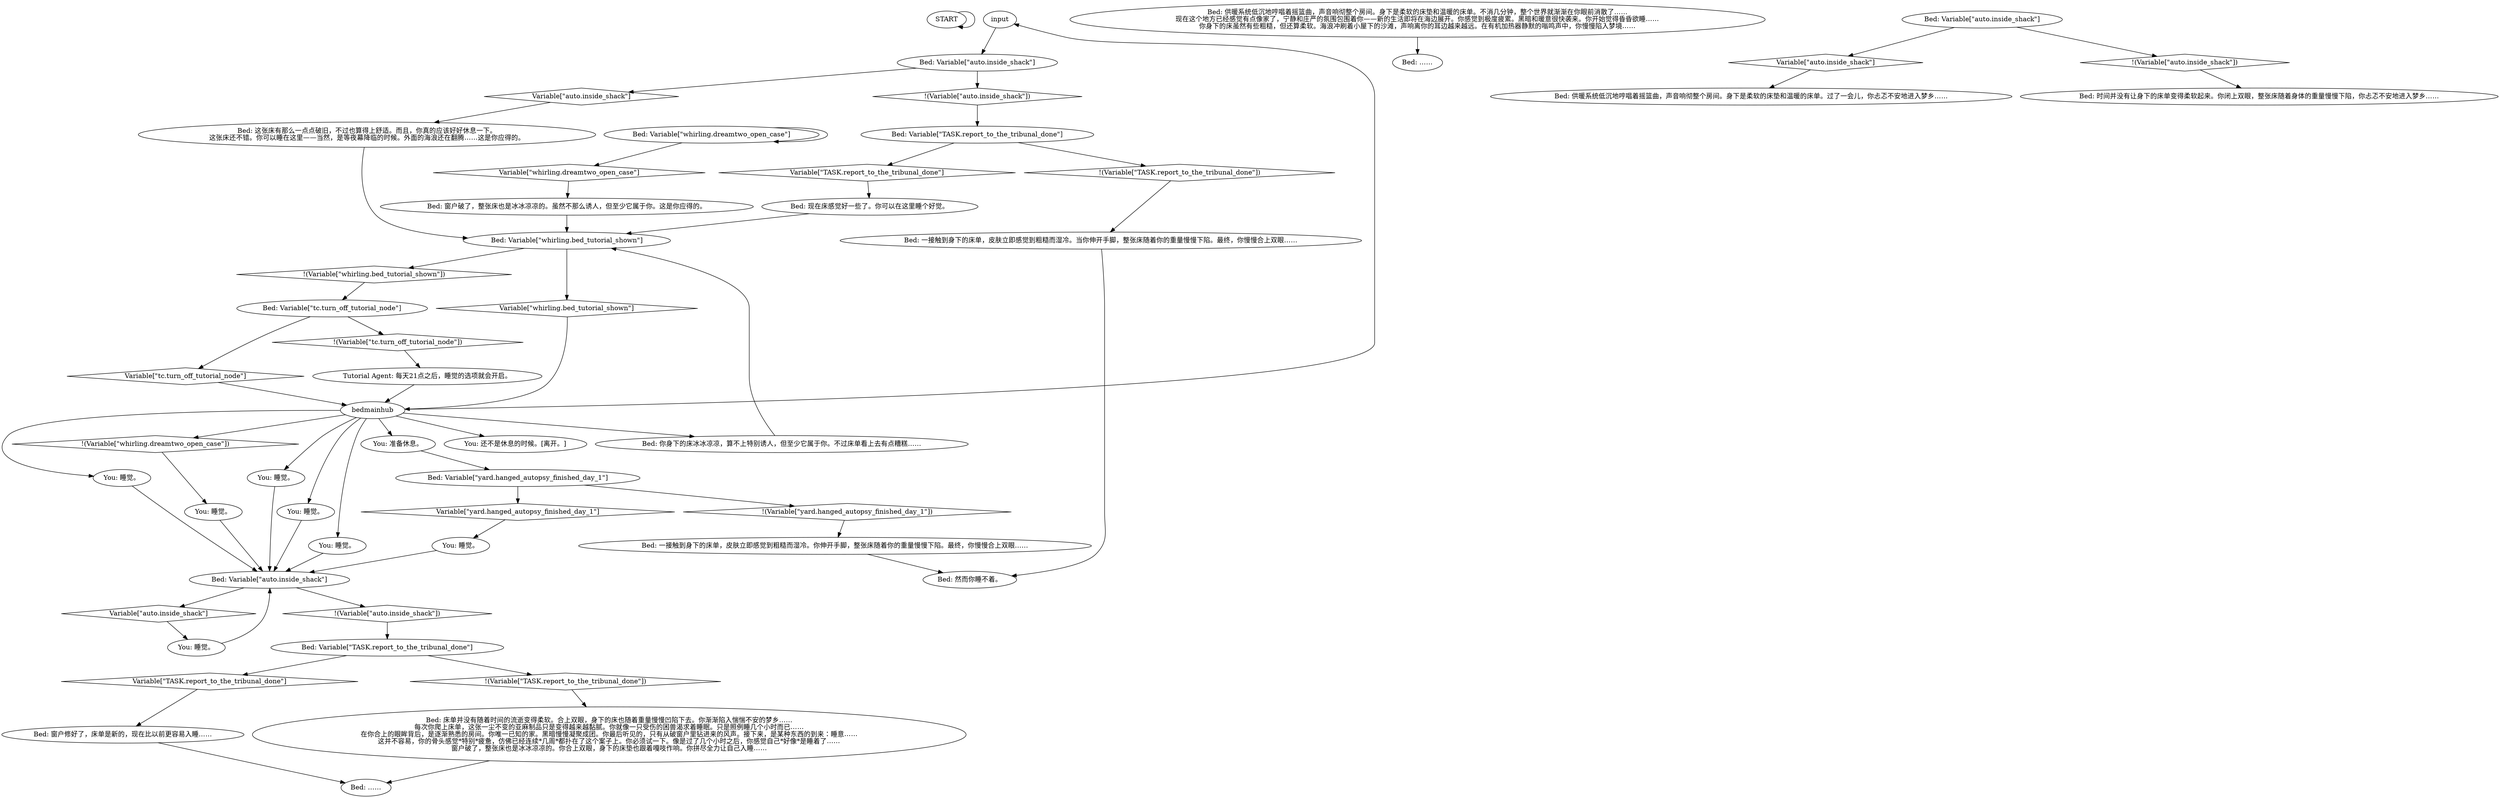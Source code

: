 # DAYCHANGE / TEQUILA BED
# The dialogue between You and your bed. You can sleep, not sleep, read your ledger.
# ==================================================
digraph G {
	  0 [label="START"];
	  1 [label="input"];
	  2 [label="You: 睡觉。"];
	  3 [label="Bed: 一接触到身下的床单，皮肤立即感觉到粗糙而湿冷。当你伸开手脚，整张床随着你的重量慢慢下陷。最终，你慢慢合上双眼……"];
	  4 [label="Bed: Variable[\"whirling.dreamtwo_open_case\"]"];
	  5 [label="Variable[\"whirling.dreamtwo_open_case\"]", shape=diamond];
	  6 [label="!(Variable[\"whirling.dreamtwo_open_case\"])", shape=diamond];
	  7 [label="You: 睡觉。"];
	  8 [label="You: 睡觉。"];
	  9 [label="Bed: 你身下的床冰冰凉凉，算不上特别诱人，但至少它属于你。不过床单看上去有点糟糕……"];
	  10 [label="You: 睡觉。"];
	  11 [label="Bed: 供暖系统低沉地哼唱着摇篮曲，声音响彻整个房间。身下是柔软的床垫和温暖的床单。不消几分钟，整个世界就渐渐在你眼前消散了……\n现在这个地方已经感觉有点像家了，宁静和庄严的氛围包围着你——新的生活即将在海边展开。你感觉到极度疲累。黑暗和暖意很快袭来。你开始觉得昏昏欲睡……\n你身下的床虽然有些粗糙，但还算柔软。海浪冲刷着小屋下的沙滩，声响离你的耳边越来越远。在有机加热器静默的嗡鸣声中，你慢慢陷入梦境……"];
	  12 [label="Bed: 然而你睡不着。"];
	  13 [label="Bed: 窗户修好了，床单是新的，现在比以前更容易入睡……"];
	  14 [label="Bed: Variable[\"tc.turn_off_tutorial_node\"]"];
	  15 [label="Variable[\"tc.turn_off_tutorial_node\"]", shape=diamond];
	  16 [label="!(Variable[\"tc.turn_off_tutorial_node\"])", shape=diamond];
	  17 [label="bedmainhub"];
	  18 [label="Bed: Variable[\"yard.hanged_autopsy_finished_day_1\"]"];
	  19 [label="Variable[\"yard.hanged_autopsy_finished_day_1\"]", shape=diamond];
	  20 [label="!(Variable[\"yard.hanged_autopsy_finished_day_1\"])", shape=diamond];
	  21 [label="Bed: Variable[\"whirling.bed_tutorial_shown\"]"];
	  22 [label="Variable[\"whirling.bed_tutorial_shown\"]", shape=diamond];
	  23 [label="!(Variable[\"whirling.bed_tutorial_shown\"])", shape=diamond];
	  24 [label="Bed: ……"];
	  25 [label="Bed: Variable[\"TASK.report_to_the_tribunal_done\"]"];
	  26 [label="Variable[\"TASK.report_to_the_tribunal_done\"]", shape=diamond];
	  27 [label="!(Variable[\"TASK.report_to_the_tribunal_done\"])", shape=diamond];
	  28 [label="Bed: 一接触到身下的床单，皮肤立即感觉到粗糙而湿冷。你伸开手脚，整张床随着你的重量慢慢下陷。最终，你慢慢合上双眼……"];
	  29 [label="You: 准备休息。"];
	  30 [label="Bed: Variable[\"auto.inside_shack\"]"];
	  31 [label="Variable[\"auto.inside_shack\"]", shape=diamond];
	  32 [label="!(Variable[\"auto.inside_shack\"])", shape=diamond];
	  33 [label="Bed: Variable[\"auto.inside_shack\"]"];
	  34 [label="Variable[\"auto.inside_shack\"]", shape=diamond];
	  35 [label="!(Variable[\"auto.inside_shack\"])", shape=diamond];
	  36 [label="You: 还不是休息的时候。[离开。]"];
	  37 [label="Bed: 床单并没有随着时间的流逝变得柔软。合上双眼，身下的床也随着重量慢慢凹陷下去。你渐渐陷入惴惴不安的梦乡……\n每次你爬上床单，这张一尘不变的亚麻制品只是变得越来越黏腻。你就像一只受伤的困兽渴求着睡眠。只是照例睡几个小时而已……\n在你合上的眼眸背后，是逐渐熟悉的房间。你唯一已知的家。黑暗慢慢凝聚成团。你最后听见的，只有从破窗户里钻进来的风声。接下来，是某种东西的到来：睡意……\n这并不容易，你的骨头感觉*特别*疲惫，仿佛已经连续*几周*都扑在了这个案子上。你必须试一下。像是过了几个小时之后，你感觉自己*好像*是睡着了……\n窗户破了，整张床也是冰冰凉凉的。你合上双眼，身下的床垫也跟着嘎吱作响。你拼尽全力让自己入睡……"];
	  38 [label="Bed: Variable[\"auto.inside_shack\"]"];
	  39 [label="Variable[\"auto.inside_shack\"]", shape=diamond];
	  40 [label="!(Variable[\"auto.inside_shack\"])", shape=diamond];
	  41 [label="Bed: 供暖系统低沉地哼唱着摇篮曲，声音响彻整个房间。身下是柔软的床垫和温暖的床单。过了一会儿，你忐忑不安地进入梦乡……"];
	  42 [label="You: 睡觉。"];
	  43 [label="Tutorial Agent: 每天21点之后，睡觉的选项就会开启。"];
	  44 [label="Bed: 这张床有那么一点点破旧，不过也算得上舒适。而且，你真的应该好好休息一下。\n这张床还不错。你可以睡在这里——当然，是等夜幕降临的时候。外面的海浪还在翻腾……这是你应得的。"];
	  45 [label="Bed: 时间并没有让身下的床单变得柔软起来。你闭上双眼，整张床随着身体的重量慢慢下陷，你忐忑不安地进入梦乡……"];
	  46 [label="Bed: 窗户破了，整张床也是冰冰凉凉的。虽然不那么诱人，但至少它属于你。这是你应得的。"];
	  47 [label="You: 睡觉。"];
	  48 [label="You: 睡觉。"];
	  49 [label="Bed: 现在床感觉好一些了。你可以在这里睡个好觉。"];
	  50 [label="Bed: Variable[\"TASK.report_to_the_tribunal_done\"]"];
	  51 [label="Variable[\"TASK.report_to_the_tribunal_done\"]", shape=diamond];
	  52 [label="!(Variable[\"TASK.report_to_the_tribunal_done\"])", shape=diamond];
	  53 [label="Bed: ……"];
	  0 -> 0
	  1 -> 33
	  2 -> 30
	  3 -> 12
	  4 -> 4
	  4 -> 5
	  5 -> 46
	  6 -> 8
	  7 -> 30
	  8 -> 30
	  9 -> 21
	  10 -> 30
	  11 -> 53
	  13 -> 24
	  14 -> 16
	  14 -> 15
	  15 -> 17
	  16 -> 43
	  17 -> 1
	  17 -> 36
	  17 -> 6
	  17 -> 7
	  17 -> 9
	  17 -> 42
	  17 -> 47
	  17 -> 48
	  17 -> 29
	  18 -> 19
	  18 -> 20
	  19 -> 2
	  20 -> 28
	  21 -> 22
	  21 -> 23
	  22 -> 17
	  23 -> 14
	  25 -> 26
	  25 -> 27
	  26 -> 49
	  27 -> 3
	  28 -> 12
	  29 -> 18
	  30 -> 32
	  30 -> 31
	  31 -> 10
	  32 -> 50
	  33 -> 34
	  33 -> 35
	  34 -> 44
	  35 -> 25
	  37 -> 24
	  38 -> 40
	  38 -> 39
	  39 -> 41
	  40 -> 45
	  42 -> 30
	  43 -> 17
	  44 -> 21
	  46 -> 21
	  47 -> 30
	  48 -> 30
	  49 -> 21
	  50 -> 51
	  50 -> 52
	  51 -> 13
	  52 -> 37
}

